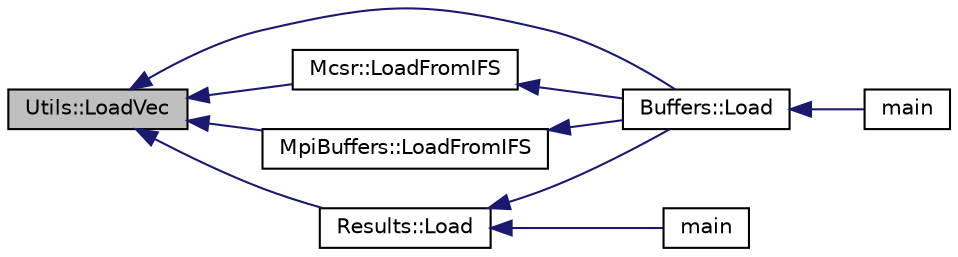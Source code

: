 digraph "Utils::LoadVec"
{
 // INTERACTIVE_SVG=YES
  edge [fontname="Helvetica",fontsize="10",labelfontname="Helvetica",labelfontsize="10"];
  node [fontname="Helvetica",fontsize="10",shape=record];
  rankdir="LR";
  Node8 [label="Utils::LoadVec",height=0.2,width=0.4,color="black", fillcolor="grey75", style="filled", fontcolor="black"];
  Node8 -> Node9 [dir="back",color="midnightblue",fontsize="10",style="solid",fontname="Helvetica"];
  Node9 [label="Buffers::Load",height=0.2,width=0.4,color="black", fillcolor="white", style="filled",URL="$classBuffers.html#ad09c532f7f364755265fcb7aa339602e",tooltip="Load Buffers from disk saved using Buffers::Dump. "];
  Node9 -> Node10 [dir="back",color="midnightblue",fontsize="10",style="solid",fontname="Helvetica"];
  Node10 [label="main",height=0.2,width=0.4,color="black", fillcolor="white", style="filled",URL="$pdmpk__exec_8cc.html#a0ddf1224851353fc92bfbff6f499fa97",tooltip="Execute the buffers generated by Buffers::Load. "];
  Node8 -> Node11 [dir="back",color="midnightblue",fontsize="10",style="solid",fontname="Helvetica"];
  Node11 [label="Mcsr::LoadFromIFS",height=0.2,width=0.4,color="black", fillcolor="white", style="filled",URL="$classMcsr.html#a4d1d32b9a0c332c5ca834006b52f3b5d",tooltip="Load the contents from a binary fstream. "];
  Node11 -> Node9 [dir="back",color="midnightblue",fontsize="10",style="solid",fontname="Helvetica"];
  Node8 -> Node12 [dir="back",color="midnightblue",fontsize="10",style="solid",fontname="Helvetica"];
  Node12 [label="MpiBuffers::LoadFromIFS",height=0.2,width=0.4,color="black", fillcolor="white", style="filled",URL="$classMpiBuffers.html#a740c8f26a62b1b8b09e782b05093ed88",tooltip="Load the contents from a binary fstream. "];
  Node12 -> Node9 [dir="back",color="midnightblue",fontsize="10",style="solid",fontname="Helvetica"];
  Node8 -> Node13 [dir="back",color="midnightblue",fontsize="10",style="solid",fontname="Helvetica"];
  Node13 [label="Results::Load",height=0.2,width=0.4,color="black", fillcolor="white", style="filled",URL="$classResults.html#a9dc3f0e9a25a8ab6a622f70398100680",tooltip="Load the results. "];
  Node13 -> Node9 [dir="back",color="midnightblue",fontsize="10",style="solid",fontname="Helvetica"];
  Node13 -> Node14 [dir="back",color="midnightblue",fontsize="10",style="solid",fontname="Helvetica"];
  Node14 [label="main",height=0.2,width=0.4,color="black", fillcolor="white", style="filled",URL="$pdmpk__test_8cc.html#a0ddf1224851353fc92bfbff6f499fa97",tooltip="Test the results of pdmpk_exec. "];
}
